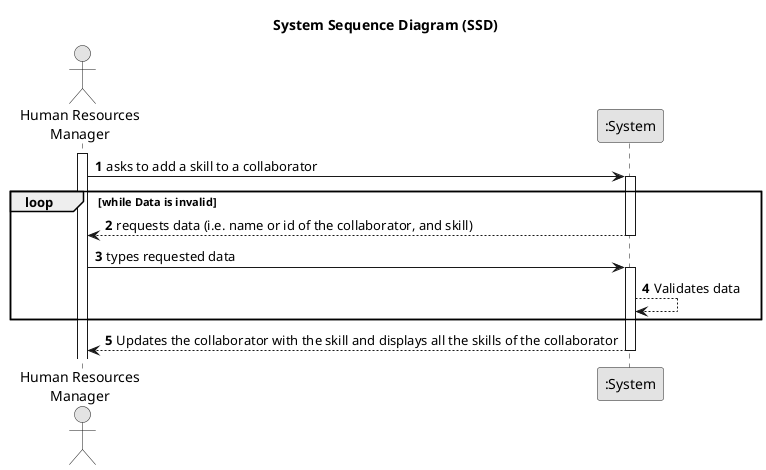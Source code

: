 @startuml
skinparam monochrome true
skinparam packageStyle rectangle
skinparam shadowing false

title System Sequence Diagram (SSD)

autonumber

actor "Human Resources\nManager" as Employee
participant ":System" as System

activate Employee

    Employee -> System : asks to add a skill to a collaborator
    activate System

    loop while Data is invalid
        System --> Employee : requests data (i.e. name or id of the collaborator, and skill)
        deactivate System

        Employee -> System : types requested data
        activate System

        System --> System : Validates data
    end

    System --> Employee : Updates the collaborator with the skill and displays all the skills of the collaborator
    deactivate System

@enduml
